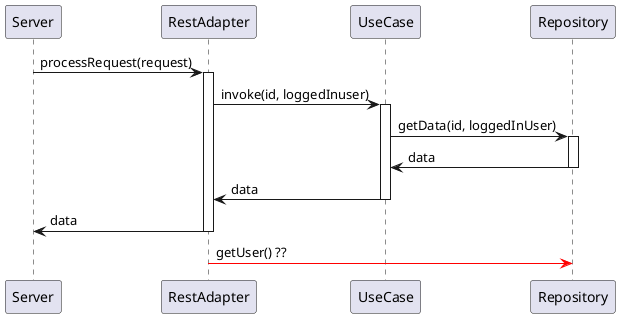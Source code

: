 @startuml
'https://plantuml.com/sequence-diagram

Server -> RestAdapter: processRequest(request)
activate RestAdapter
RestAdapter -> UseCase: invoke(id, loggedInuser)
activate UseCase
UseCase -> Repository: getData(id, loggedInUser)
activate Repository
Repository -> UseCase: data
deactivate Repository
UseCase -> RestAdapter: data
deactivate UseCase
RestAdapter -> Server: data
deactivate RestAdapter

RestAdapter -[#red]> Repository: getUser() ??
@enduml